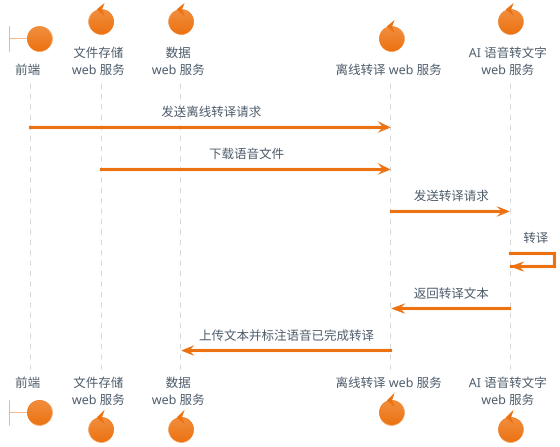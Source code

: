 @startuml
!theme aws-orange
skinparam sequenceMessageAlign center

boundary    "前端"      as UI

control     “文件存储\nweb 服务”         as ossWeb
control     “数据\nweb 服务”         as dataWeb
control     "离线转译 web 服务"       as transcribeWeb
control     “AI 语音转文字\nweb 服务” as ai

UI -> transcribeWeb: 发送离线转译请求
ossWeb -> transcribeWeb: 下载语音文件
transcribeWeb -> ai: 发送转译请求

ai -> ai   : 转译
ai -> transcribeWeb: 返回转译文本
transcribeWeb -> dataWeb: 上传文本并标注语音已完成转译

@enduml
